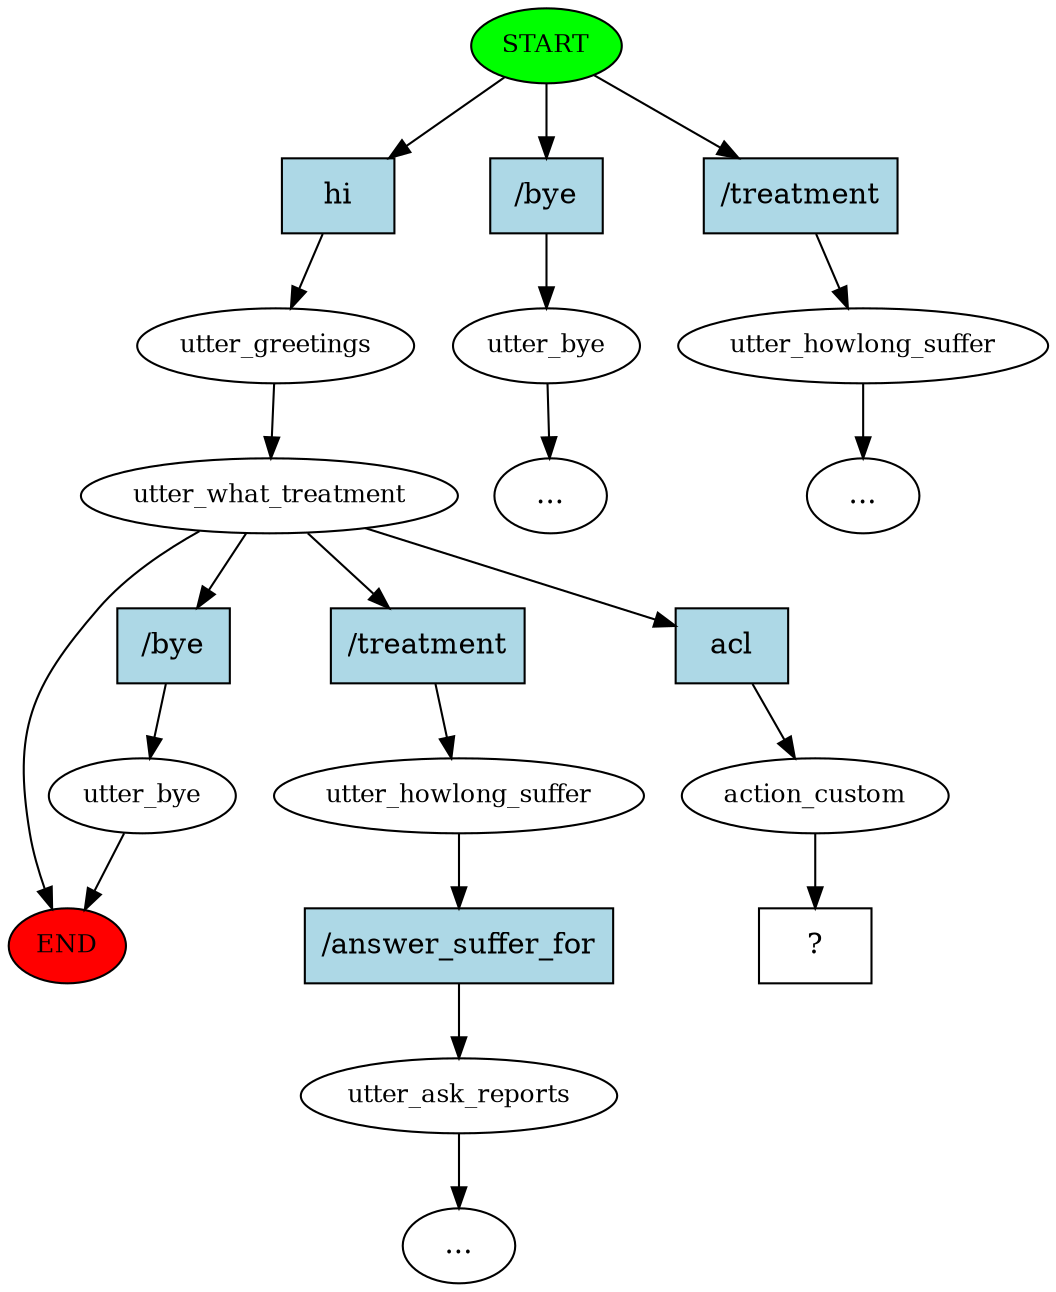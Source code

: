 digraph  {
0 [class="start active", fillcolor=green, fontsize=12, label=START, style=filled];
"-1" [class=end, fillcolor=red, fontsize=12, label=END, style=filled];
1 [class=active, fontsize=12, label=utter_greetings];
2 [class=active, fontsize=12, label=utter_what_treatment];
3 [class="", fontsize=12, label=utter_bye];
"-3" [class=ellipsis, label="..."];
6 [class="", fontsize=12, label=utter_bye];
9 [class="", fontsize=12, label=utter_howlong_suffer];
10 [class="", fontsize=12, label=utter_ask_reports];
"-4" [class=ellipsis, label="..."];
11 [class="", fontsize=12, label=utter_howlong_suffer];
"-7" [class=ellipsis, label="..."];
16 [class=active, fontsize=12, label=action_custom];
17 [class="intent dashed active", label="  ?  ", shape=rect];
18 [class="intent active", fillcolor=lightblue, label=hi, shape=rect, style=filled];
19 [class=intent, fillcolor=lightblue, label="/bye", shape=rect, style=filled];
20 [class=intent, fillcolor=lightblue, label="/treatment", shape=rect, style=filled];
21 [class=intent, fillcolor=lightblue, label="/bye", shape=rect, style=filled];
22 [class=intent, fillcolor=lightblue, label="/treatment", shape=rect, style=filled];
23 [class="intent active", fillcolor=lightblue, label=acl, shape=rect, style=filled];
24 [class=intent, fillcolor=lightblue, label="/answer_suffer_for", shape=rect, style=filled];
0 -> 18  [class=active, key=0];
0 -> 19  [class="", key=0];
0 -> 20  [class="", key=0];
1 -> 2  [class=active, key=NONE, label=""];
2 -> "-1"  [class="", key=NONE, label=""];
2 -> 21  [class="", key=0];
2 -> 22  [class="", key=0];
2 -> 23  [class=active, key=0];
3 -> "-3"  [class="", key=NONE, label=""];
6 -> "-1"  [class="", key=NONE, label=""];
9 -> 24  [class="", key=0];
10 -> "-4"  [class="", key=NONE, label=""];
11 -> "-7"  [class="", key=NONE, label=""];
16 -> 17  [class=active, key=NONE, label=""];
18 -> 1  [class=active, key=0];
19 -> 3  [class="", key=0];
20 -> 11  [class="", key=0];
21 -> 6  [class="", key=0];
22 -> 9  [class="", key=0];
23 -> 16  [class=active, key=0];
24 -> 10  [class="", key=0];
}
